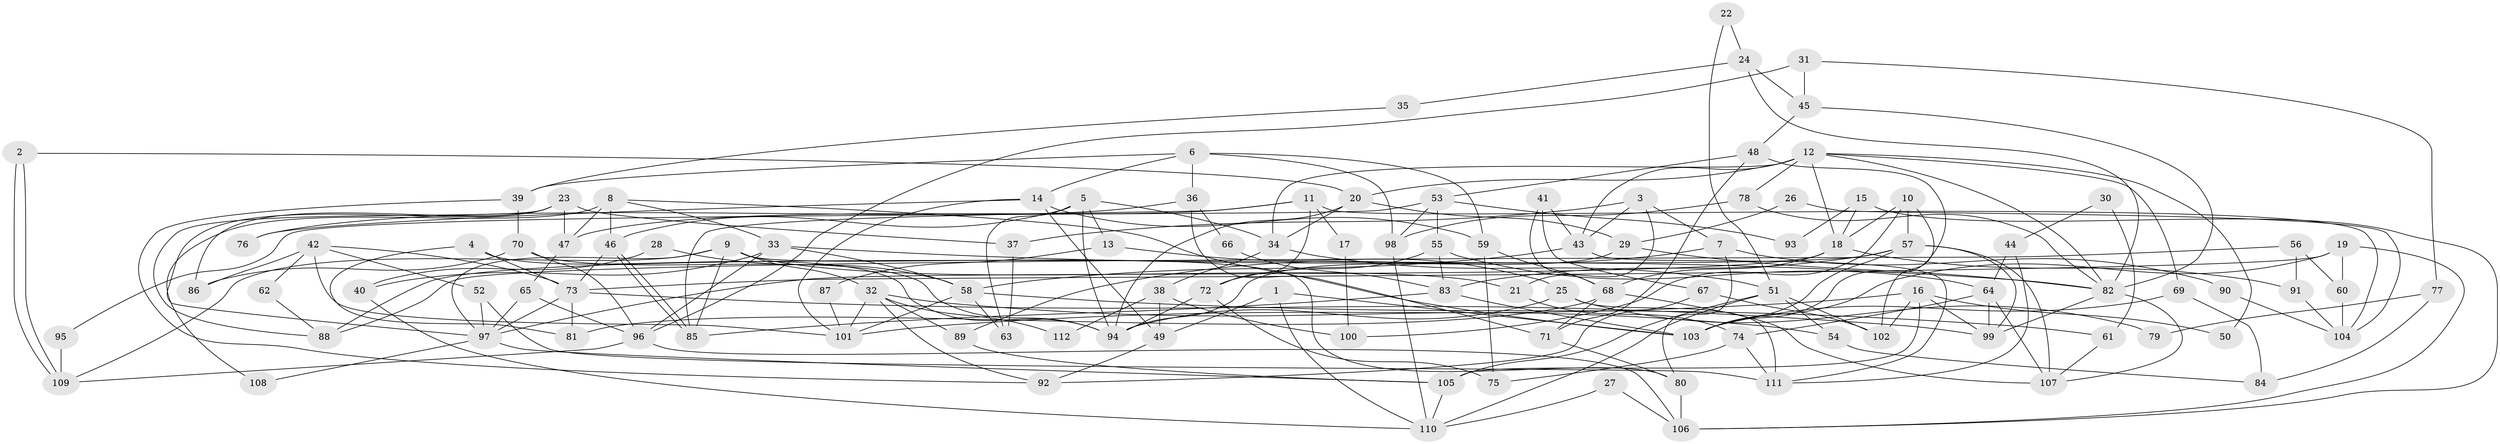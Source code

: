 // coarse degree distribution, {4: 0.26582278481012656, 6: 0.12658227848101267, 5: 0.17721518987341772, 2: 0.10126582278481013, 9: 0.012658227848101266, 3: 0.189873417721519, 8: 0.06329113924050633, 10: 0.012658227848101266, 7: 0.05063291139240506}
// Generated by graph-tools (version 1.1) at 2025/37/03/04/25 23:37:11]
// undirected, 112 vertices, 224 edges
graph export_dot {
  node [color=gray90,style=filled];
  1;
  2;
  3;
  4;
  5;
  6;
  7;
  8;
  9;
  10;
  11;
  12;
  13;
  14;
  15;
  16;
  17;
  18;
  19;
  20;
  21;
  22;
  23;
  24;
  25;
  26;
  27;
  28;
  29;
  30;
  31;
  32;
  33;
  34;
  35;
  36;
  37;
  38;
  39;
  40;
  41;
  42;
  43;
  44;
  45;
  46;
  47;
  48;
  49;
  50;
  51;
  52;
  53;
  54;
  55;
  56;
  57;
  58;
  59;
  60;
  61;
  62;
  63;
  64;
  65;
  66;
  67;
  68;
  69;
  70;
  71;
  72;
  73;
  74;
  75;
  76;
  77;
  78;
  79;
  80;
  81;
  82;
  83;
  84;
  85;
  86;
  87;
  88;
  89;
  90;
  91;
  92;
  93;
  94;
  95;
  96;
  97;
  98;
  99;
  100;
  101;
  102;
  103;
  104;
  105;
  106;
  107;
  108;
  109;
  110;
  111;
  112;
  1 -- 110;
  1 -- 103;
  1 -- 49;
  2 -- 20;
  2 -- 109;
  2 -- 109;
  3 -- 43;
  3 -- 7;
  3 -- 21;
  3 -- 37;
  4 -- 73;
  4 -- 94;
  4 -- 81;
  5 -- 94;
  5 -- 46;
  5 -- 13;
  5 -- 34;
  5 -- 63;
  6 -- 14;
  6 -- 59;
  6 -- 36;
  6 -- 39;
  6 -- 98;
  7 -- 89;
  7 -- 80;
  7 -- 90;
  8 -- 46;
  8 -- 33;
  8 -- 47;
  8 -- 103;
  8 -- 108;
  9 -- 109;
  9 -- 85;
  9 -- 21;
  9 -- 32;
  9 -- 80;
  9 -- 97;
  10 -- 57;
  10 -- 18;
  10 -- 100;
  10 -- 102;
  11 -- 47;
  11 -- 85;
  11 -- 17;
  11 -- 72;
  11 -- 104;
  12 -- 82;
  12 -- 34;
  12 -- 18;
  12 -- 20;
  12 -- 43;
  12 -- 50;
  12 -- 69;
  12 -- 78;
  13 -- 25;
  13 -- 87;
  14 -- 59;
  14 -- 49;
  14 -- 76;
  14 -- 101;
  15 -- 106;
  15 -- 18;
  15 -- 93;
  16 -- 101;
  16 -- 105;
  16 -- 50;
  16 -- 99;
  16 -- 102;
  17 -- 100;
  18 -- 97;
  18 -- 68;
  18 -- 91;
  19 -- 73;
  19 -- 103;
  19 -- 60;
  19 -- 106;
  20 -- 34;
  20 -- 29;
  20 -- 94;
  21 -- 74;
  22 -- 51;
  22 -- 24;
  23 -- 37;
  23 -- 86;
  23 -- 47;
  23 -- 88;
  23 -- 97;
  24 -- 45;
  24 -- 82;
  24 -- 35;
  25 -- 111;
  25 -- 94;
  25 -- 79;
  26 -- 104;
  26 -- 29;
  27 -- 106;
  27 -- 110;
  28 -- 58;
  28 -- 40;
  29 -- 82;
  29 -- 94;
  30 -- 44;
  30 -- 61;
  31 -- 96;
  31 -- 45;
  31 -- 77;
  32 -- 101;
  32 -- 54;
  32 -- 89;
  32 -- 92;
  32 -- 112;
  33 -- 58;
  33 -- 82;
  33 -- 40;
  33 -- 96;
  34 -- 51;
  34 -- 38;
  35 -- 39;
  36 -- 71;
  36 -- 66;
  36 -- 76;
  37 -- 63;
  38 -- 49;
  38 -- 100;
  38 -- 112;
  39 -- 70;
  39 -- 92;
  40 -- 110;
  41 -- 68;
  41 -- 67;
  41 -- 43;
  42 -- 52;
  42 -- 73;
  42 -- 62;
  42 -- 86;
  42 -- 101;
  43 -- 58;
  43 -- 111;
  44 -- 64;
  44 -- 111;
  45 -- 48;
  45 -- 82;
  46 -- 85;
  46 -- 85;
  46 -- 73;
  47 -- 65;
  48 -- 71;
  48 -- 103;
  48 -- 53;
  49 -- 92;
  51 -- 110;
  51 -- 102;
  51 -- 54;
  51 -- 105;
  52 -- 111;
  52 -- 97;
  53 -- 98;
  53 -- 55;
  53 -- 93;
  53 -- 95;
  54 -- 84;
  55 -- 72;
  55 -- 64;
  55 -- 83;
  56 -- 88;
  56 -- 91;
  56 -- 60;
  57 -- 103;
  57 -- 107;
  57 -- 83;
  57 -- 88;
  57 -- 99;
  58 -- 101;
  58 -- 61;
  58 -- 63;
  59 -- 68;
  59 -- 75;
  60 -- 104;
  61 -- 107;
  62 -- 88;
  64 -- 99;
  64 -- 74;
  64 -- 107;
  65 -- 97;
  65 -- 96;
  66 -- 83;
  67 -- 92;
  67 -- 102;
  68 -- 81;
  68 -- 71;
  68 -- 107;
  69 -- 103;
  69 -- 84;
  70 -- 96;
  70 -- 94;
  70 -- 86;
  71 -- 80;
  72 -- 94;
  72 -- 75;
  73 -- 97;
  73 -- 99;
  73 -- 81;
  74 -- 75;
  74 -- 111;
  77 -- 84;
  77 -- 79;
  78 -- 82;
  78 -- 98;
  80 -- 106;
  82 -- 107;
  82 -- 99;
  83 -- 85;
  83 -- 103;
  87 -- 101;
  89 -- 105;
  90 -- 104;
  91 -- 104;
  95 -- 109;
  96 -- 106;
  96 -- 109;
  97 -- 105;
  97 -- 108;
  98 -- 110;
  105 -- 110;
}
